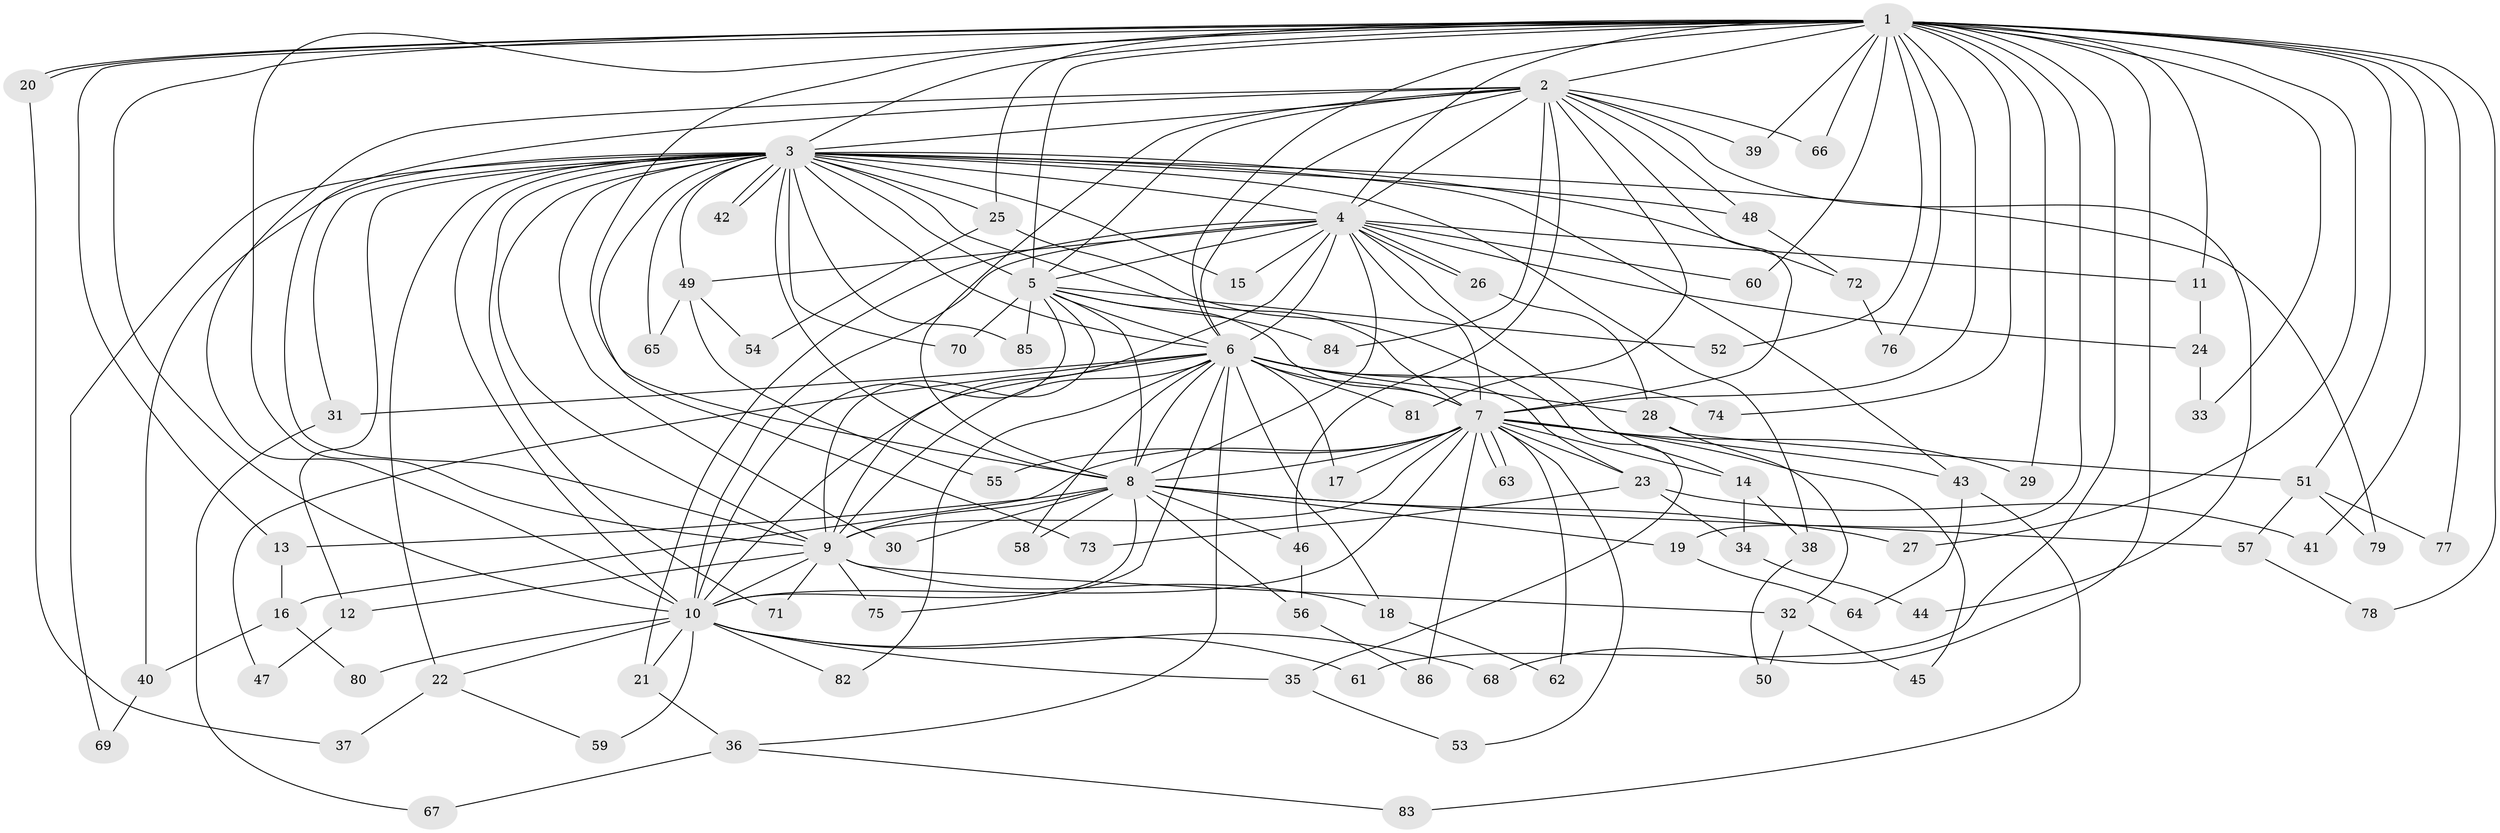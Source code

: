 // Generated by graph-tools (version 1.1) at 2025/14/03/09/25 04:14:01]
// undirected, 86 vertices, 197 edges
graph export_dot {
graph [start="1"]
  node [color=gray90,style=filled];
  1;
  2;
  3;
  4;
  5;
  6;
  7;
  8;
  9;
  10;
  11;
  12;
  13;
  14;
  15;
  16;
  17;
  18;
  19;
  20;
  21;
  22;
  23;
  24;
  25;
  26;
  27;
  28;
  29;
  30;
  31;
  32;
  33;
  34;
  35;
  36;
  37;
  38;
  39;
  40;
  41;
  42;
  43;
  44;
  45;
  46;
  47;
  48;
  49;
  50;
  51;
  52;
  53;
  54;
  55;
  56;
  57;
  58;
  59;
  60;
  61;
  62;
  63;
  64;
  65;
  66;
  67;
  68;
  69;
  70;
  71;
  72;
  73;
  74;
  75;
  76;
  77;
  78;
  79;
  80;
  81;
  82;
  83;
  84;
  85;
  86;
  1 -- 2;
  1 -- 3;
  1 -- 4;
  1 -- 5;
  1 -- 6;
  1 -- 7;
  1 -- 8;
  1 -- 9;
  1 -- 10;
  1 -- 11;
  1 -- 13;
  1 -- 19;
  1 -- 20;
  1 -- 20;
  1 -- 25;
  1 -- 27;
  1 -- 29;
  1 -- 33;
  1 -- 39;
  1 -- 41;
  1 -- 51;
  1 -- 52;
  1 -- 60;
  1 -- 61;
  1 -- 66;
  1 -- 68;
  1 -- 74;
  1 -- 76;
  1 -- 77;
  1 -- 78;
  2 -- 3;
  2 -- 4;
  2 -- 5;
  2 -- 6;
  2 -- 7;
  2 -- 8;
  2 -- 9;
  2 -- 10;
  2 -- 39;
  2 -- 44;
  2 -- 46;
  2 -- 48;
  2 -- 66;
  2 -- 81;
  2 -- 84;
  3 -- 4;
  3 -- 5;
  3 -- 6;
  3 -- 7;
  3 -- 8;
  3 -- 9;
  3 -- 10;
  3 -- 12;
  3 -- 15;
  3 -- 22;
  3 -- 25;
  3 -- 30;
  3 -- 31;
  3 -- 38;
  3 -- 40;
  3 -- 42;
  3 -- 42;
  3 -- 43;
  3 -- 48;
  3 -- 49;
  3 -- 65;
  3 -- 69;
  3 -- 70;
  3 -- 71;
  3 -- 72;
  3 -- 73;
  3 -- 79;
  3 -- 85;
  4 -- 5;
  4 -- 6;
  4 -- 7;
  4 -- 8;
  4 -- 9;
  4 -- 10;
  4 -- 11;
  4 -- 14;
  4 -- 15;
  4 -- 21;
  4 -- 24;
  4 -- 26;
  4 -- 26;
  4 -- 49;
  4 -- 60;
  5 -- 6;
  5 -- 7;
  5 -- 8;
  5 -- 9;
  5 -- 10;
  5 -- 52;
  5 -- 70;
  5 -- 84;
  5 -- 85;
  6 -- 7;
  6 -- 8;
  6 -- 9;
  6 -- 10;
  6 -- 17;
  6 -- 18;
  6 -- 23;
  6 -- 28;
  6 -- 31;
  6 -- 36;
  6 -- 47;
  6 -- 58;
  6 -- 74;
  6 -- 75;
  6 -- 81;
  6 -- 82;
  7 -- 8;
  7 -- 9;
  7 -- 10;
  7 -- 14;
  7 -- 16;
  7 -- 17;
  7 -- 23;
  7 -- 29;
  7 -- 43;
  7 -- 45;
  7 -- 53;
  7 -- 55;
  7 -- 62;
  7 -- 63;
  7 -- 63;
  7 -- 86;
  8 -- 9;
  8 -- 10;
  8 -- 13;
  8 -- 19;
  8 -- 27;
  8 -- 30;
  8 -- 46;
  8 -- 56;
  8 -- 57;
  8 -- 58;
  9 -- 10;
  9 -- 12;
  9 -- 18;
  9 -- 32;
  9 -- 71;
  9 -- 75;
  10 -- 21;
  10 -- 22;
  10 -- 35;
  10 -- 59;
  10 -- 61;
  10 -- 68;
  10 -- 80;
  10 -- 82;
  11 -- 24;
  12 -- 47;
  13 -- 16;
  14 -- 34;
  14 -- 38;
  16 -- 40;
  16 -- 80;
  18 -- 62;
  19 -- 64;
  20 -- 37;
  21 -- 36;
  22 -- 37;
  22 -- 59;
  23 -- 34;
  23 -- 41;
  23 -- 73;
  24 -- 33;
  25 -- 35;
  25 -- 54;
  26 -- 28;
  28 -- 32;
  28 -- 51;
  31 -- 67;
  32 -- 45;
  32 -- 50;
  34 -- 44;
  35 -- 53;
  36 -- 67;
  36 -- 83;
  38 -- 50;
  40 -- 69;
  43 -- 64;
  43 -- 83;
  46 -- 56;
  48 -- 72;
  49 -- 54;
  49 -- 55;
  49 -- 65;
  51 -- 57;
  51 -- 77;
  51 -- 79;
  56 -- 86;
  57 -- 78;
  72 -- 76;
}
